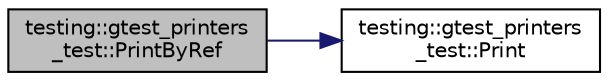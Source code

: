 digraph "testing::gtest_printers_test::PrintByRef"
{
 // LATEX_PDF_SIZE
  bgcolor="transparent";
  edge [fontname="Helvetica",fontsize="10",labelfontname="Helvetica",labelfontsize="10"];
  node [fontname="Helvetica",fontsize="10",shape=record];
  rankdir="LR";
  Node1 [label="testing::gtest_printers\l_test::PrintByRef",height=0.2,width=0.4,color="black", fillcolor="grey75", style="filled", fontcolor="black",tooltip=" "];
  Node1 -> Node2 [color="midnightblue",fontsize="10",style="solid",fontname="Helvetica"];
  Node2 [label="testing::gtest_printers\l_test::Print",height=0.2,width=0.4,color="black",URL="$namespacetesting_1_1gtest__printers__test.html#ab1fefdb330a473343afa3cc6d46a65f6",tooltip=" "];
}
